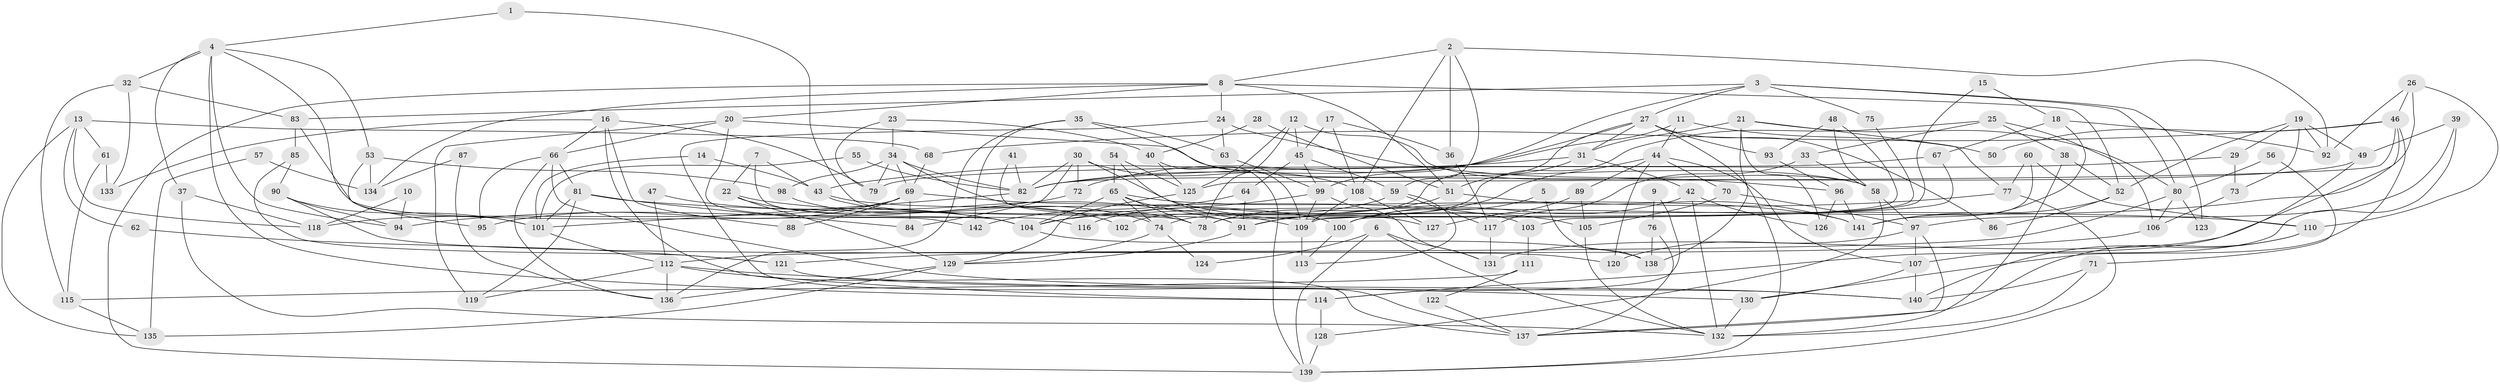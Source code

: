 // Generated by graph-tools (version 1.1) at 2025/50/03/09/25 03:50:12]
// undirected, 142 vertices, 284 edges
graph export_dot {
graph [start="1"]
  node [color=gray90,style=filled];
  1;
  2;
  3;
  4;
  5;
  6;
  7;
  8;
  9;
  10;
  11;
  12;
  13;
  14;
  15;
  16;
  17;
  18;
  19;
  20;
  21;
  22;
  23;
  24;
  25;
  26;
  27;
  28;
  29;
  30;
  31;
  32;
  33;
  34;
  35;
  36;
  37;
  38;
  39;
  40;
  41;
  42;
  43;
  44;
  45;
  46;
  47;
  48;
  49;
  50;
  51;
  52;
  53;
  54;
  55;
  56;
  57;
  58;
  59;
  60;
  61;
  62;
  63;
  64;
  65;
  66;
  67;
  68;
  69;
  70;
  71;
  72;
  73;
  74;
  75;
  76;
  77;
  78;
  79;
  80;
  81;
  82;
  83;
  84;
  85;
  86;
  87;
  88;
  89;
  90;
  91;
  92;
  93;
  94;
  95;
  96;
  97;
  98;
  99;
  100;
  101;
  102;
  103;
  104;
  105;
  106;
  107;
  108;
  109;
  110;
  111;
  112;
  113;
  114;
  115;
  116;
  117;
  118;
  119;
  120;
  121;
  122;
  123;
  124;
  125;
  126;
  127;
  128;
  129;
  130;
  131;
  132;
  133;
  134;
  135;
  136;
  137;
  138;
  139;
  140;
  141;
  142;
  1 -- 4;
  1 -- 78;
  2 -- 59;
  2 -- 8;
  2 -- 36;
  2 -- 92;
  2 -- 108;
  3 -- 27;
  3 -- 80;
  3 -- 75;
  3 -- 83;
  3 -- 99;
  3 -- 123;
  4 -- 94;
  4 -- 114;
  4 -- 32;
  4 -- 37;
  4 -- 53;
  4 -- 101;
  5 -- 138;
  5 -- 100;
  6 -- 132;
  6 -- 131;
  6 -- 124;
  6 -- 139;
  7 -- 43;
  7 -- 22;
  7 -- 116;
  8 -- 139;
  8 -- 52;
  8 -- 20;
  8 -- 24;
  8 -- 51;
  8 -- 134;
  9 -- 76;
  9 -- 114;
  10 -- 118;
  10 -- 94;
  11 -- 82;
  11 -- 44;
  11 -- 50;
  12 -- 58;
  12 -- 78;
  12 -- 45;
  12 -- 125;
  13 -- 68;
  13 -- 61;
  13 -- 62;
  13 -- 118;
  13 -- 135;
  14 -- 101;
  14 -- 43;
  15 -- 18;
  15 -- 100;
  16 -- 137;
  16 -- 66;
  16 -- 79;
  16 -- 88;
  16 -- 133;
  17 -- 45;
  17 -- 108;
  17 -- 36;
  18 -- 92;
  18 -- 141;
  18 -- 67;
  19 -- 49;
  19 -- 92;
  19 -- 29;
  19 -- 52;
  19 -- 73;
  20 -- 104;
  20 -- 58;
  20 -- 66;
  20 -- 119;
  21 -- 80;
  21 -- 31;
  21 -- 77;
  21 -- 126;
  21 -- 138;
  22 -- 91;
  22 -- 104;
  22 -- 129;
  23 -- 79;
  23 -- 40;
  23 -- 34;
  24 -- 63;
  24 -- 96;
  24 -- 137;
  25 -- 74;
  25 -- 33;
  25 -- 38;
  25 -- 106;
  26 -- 110;
  26 -- 104;
  26 -- 46;
  26 -- 92;
  27 -- 93;
  27 -- 139;
  27 -- 31;
  27 -- 72;
  27 -- 86;
  27 -- 102;
  28 -- 40;
  28 -- 51;
  29 -- 82;
  29 -- 73;
  30 -- 105;
  30 -- 84;
  30 -- 72;
  30 -- 82;
  30 -- 108;
  31 -- 51;
  31 -- 42;
  31 -- 43;
  32 -- 83;
  32 -- 115;
  32 -- 133;
  33 -- 58;
  33 -- 117;
  34 -- 82;
  34 -- 69;
  34 -- 78;
  34 -- 79;
  34 -- 98;
  35 -- 109;
  35 -- 136;
  35 -- 63;
  35 -- 142;
  36 -- 117;
  37 -- 132;
  37 -- 118;
  38 -- 132;
  38 -- 52;
  39 -- 107;
  39 -- 49;
  39 -- 97;
  40 -- 125;
  40 -- 139;
  41 -- 91;
  41 -- 82;
  42 -- 126;
  42 -- 100;
  42 -- 132;
  43 -- 74;
  43 -- 103;
  44 -- 107;
  44 -- 91;
  44 -- 70;
  44 -- 89;
  44 -- 120;
  45 -- 99;
  45 -- 59;
  45 -- 64;
  46 -- 130;
  46 -- 50;
  46 -- 68;
  46 -- 125;
  46 -- 131;
  47 -- 112;
  47 -- 104;
  48 -- 58;
  48 -- 78;
  48 -- 93;
  49 -- 114;
  49 -- 82;
  51 -- 141;
  51 -- 78;
  52 -- 86;
  52 -- 141;
  53 -- 95;
  53 -- 98;
  53 -- 134;
  54 -- 125;
  54 -- 65;
  54 -- 127;
  55 -- 82;
  55 -- 101;
  56 -- 71;
  56 -- 80;
  57 -- 134;
  57 -- 135;
  58 -- 97;
  58 -- 128;
  59 -- 113;
  59 -- 116;
  59 -- 117;
  60 -- 141;
  60 -- 77;
  60 -- 110;
  61 -- 115;
  61 -- 133;
  62 -- 121;
  63 -- 99;
  64 -- 142;
  64 -- 91;
  65 -- 78;
  65 -- 109;
  65 -- 74;
  65 -- 104;
  65 -- 141;
  66 -- 81;
  66 -- 95;
  66 -- 136;
  66 -- 140;
  67 -- 79;
  67 -- 103;
  68 -- 69;
  69 -- 118;
  69 -- 84;
  69 -- 88;
  69 -- 95;
  69 -- 100;
  70 -- 97;
  70 -- 105;
  71 -- 132;
  71 -- 140;
  72 -- 94;
  73 -- 106;
  74 -- 129;
  74 -- 124;
  75 -- 109;
  76 -- 138;
  76 -- 137;
  77 -- 91;
  77 -- 139;
  80 -- 112;
  80 -- 106;
  80 -- 123;
  81 -- 110;
  81 -- 119;
  81 -- 84;
  81 -- 101;
  82 -- 101;
  83 -- 85;
  83 -- 142;
  85 -- 121;
  85 -- 90;
  87 -- 134;
  87 -- 136;
  89 -- 127;
  89 -- 105;
  90 -- 101;
  90 -- 120;
  90 -- 94;
  91 -- 129;
  93 -- 96;
  96 -- 141;
  96 -- 126;
  97 -- 137;
  97 -- 107;
  97 -- 120;
  98 -- 102;
  99 -- 131;
  99 -- 104;
  99 -- 109;
  100 -- 113;
  101 -- 112;
  103 -- 111;
  104 -- 138;
  105 -- 132;
  106 -- 121;
  107 -- 130;
  107 -- 140;
  108 -- 109;
  108 -- 127;
  109 -- 113;
  110 -- 140;
  110 -- 137;
  111 -- 115;
  111 -- 122;
  112 -- 136;
  112 -- 114;
  112 -- 119;
  112 -- 130;
  114 -- 128;
  115 -- 135;
  117 -- 131;
  121 -- 140;
  122 -- 137;
  125 -- 129;
  128 -- 139;
  129 -- 135;
  129 -- 136;
  130 -- 132;
}

